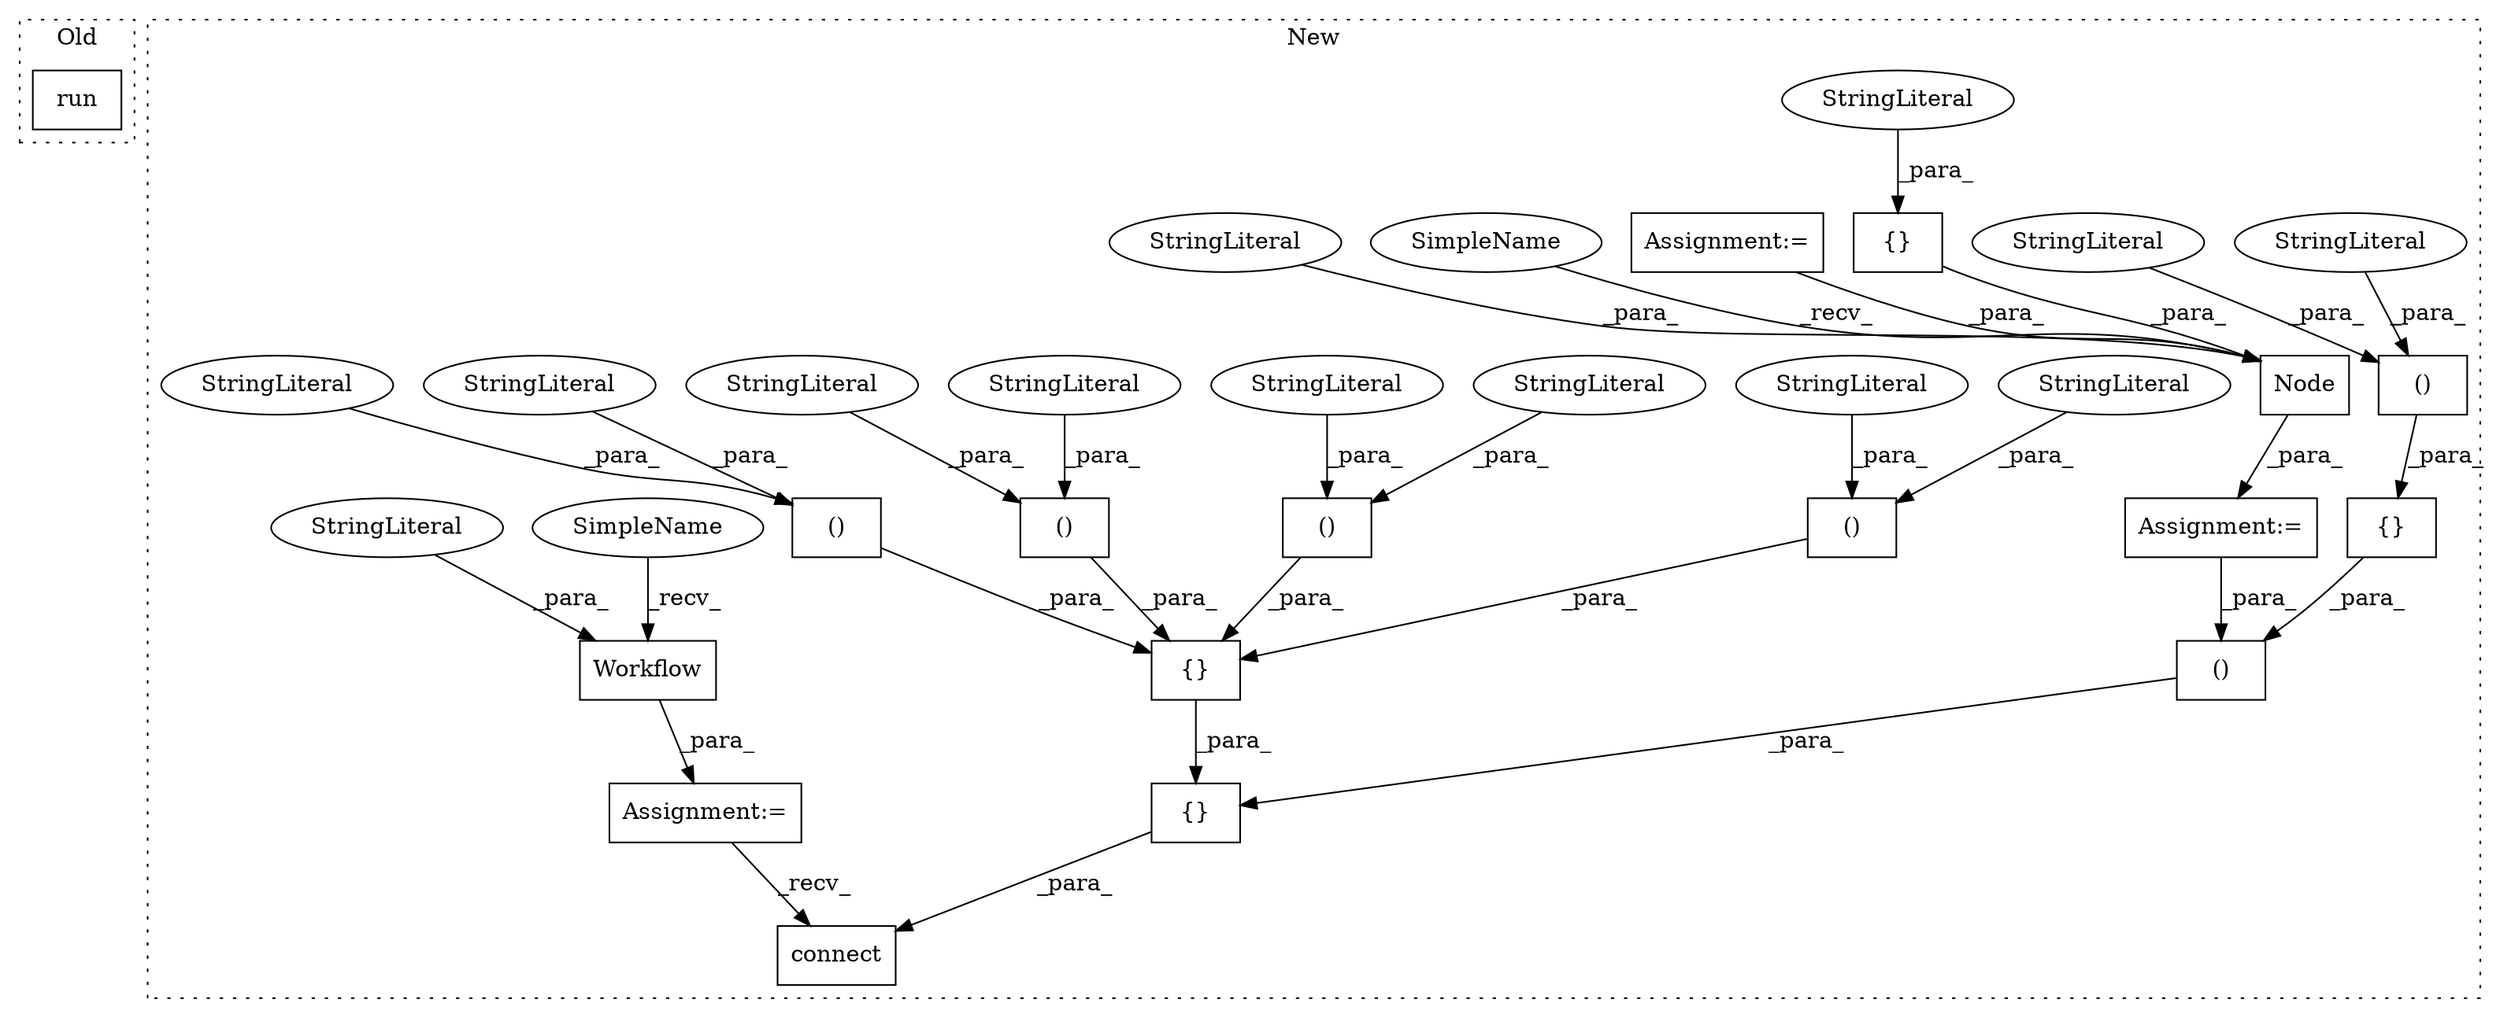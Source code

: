 digraph G {
subgraph cluster0 {
1 [label="run" a="32" s="9729" l="5" shape="box"];
label = "Old";
style="dotted";
}
subgraph cluster1 {
2 [label="Node" a="32" s="17191,17284" l="5,1" shape="box"];
3 [label="()" a="106" s="17554" l="89" shape="box"];
4 [label="{}" a="4" s="17221,17232" l="1,1" shape="box"];
5 [label="()" a="106" s="17608" l="33" shape="box"];
6 [label="{}" a="4" s="17327,17643" l="6,2" shape="box"];
7 [label="()" a="106" s="17388" l="36" shape="box"];
8 [label="{}" a="4" s="17382,17545" l="6,2" shape="box"];
9 [label="()" a="106" s="17466" l="33" shape="box"];
10 [label="{}" a="4" s="17602,17641" l="6,2" shape="box"];
11 [label="()" a="106" s="17506" l="39" shape="box"];
12 [label="Workflow" a="32" s="16304,16328" l="9,1" shape="box"];
13 [label="()" a="106" s="17431" l="28" shape="box"];
14 [label="StringLiteral" a="45" s="17222" l="10" shape="ellipse"];
15 [label="StringLiteral" a="45" s="17413" l="11" shape="ellipse"];
16 [label="StringLiteral" a="45" s="17388" l="12" shape="ellipse"];
17 [label="StringLiteral" a="45" s="17608" l="10" shape="ellipse"];
18 [label="StringLiteral" a="45" s="16313" l="15" shape="ellipse"];
19 [label="StringLiteral" a="45" s="17631" l="10" shape="ellipse"];
20 [label="StringLiteral" a="45" s="17450" l="9" shape="ellipse"];
21 [label="StringLiteral" a="45" s="17269" l="15" shape="ellipse"];
22 [label="StringLiteral" a="45" s="17466" l="10" shape="ellipse"];
23 [label="StringLiteral" a="45" s="17431" l="6" shape="ellipse"];
24 [label="StringLiteral" a="45" s="17506" l="10" shape="ellipse"];
25 [label="StringLiteral" a="45" s="17529" l="16" shape="ellipse"];
26 [label="StringLiteral" a="45" s="17489" l="10" shape="ellipse"];
27 [label="Assignment:=" a="7" s="16300" l="1" shape="box"];
28 [label="Assignment:=" a="7" s="15808" l="3" shape="box"];
29 [label="Assignment:=" a="7" s="17187" l="1" shape="box"];
30 [label="connect" a="32" s="17310,17645" l="8,1" shape="box"];
31 [label="SimpleName" a="42" s="17188" l="2" shape="ellipse"];
32 [label="SimpleName" a="42" s="16301" l="2" shape="ellipse"];
label = "New";
style="dotted";
}
2 -> 29 [label="_para_"];
3 -> 6 [label="_para_"];
4 -> 2 [label="_para_"];
5 -> 10 [label="_para_"];
6 -> 30 [label="_para_"];
7 -> 8 [label="_para_"];
8 -> 6 [label="_para_"];
9 -> 8 [label="_para_"];
10 -> 3 [label="_para_"];
11 -> 8 [label="_para_"];
12 -> 27 [label="_para_"];
13 -> 8 [label="_para_"];
14 -> 4 [label="_para_"];
15 -> 7 [label="_para_"];
16 -> 7 [label="_para_"];
17 -> 5 [label="_para_"];
18 -> 12 [label="_para_"];
19 -> 5 [label="_para_"];
20 -> 13 [label="_para_"];
21 -> 2 [label="_para_"];
22 -> 9 [label="_para_"];
23 -> 13 [label="_para_"];
24 -> 11 [label="_para_"];
25 -> 11 [label="_para_"];
26 -> 9 [label="_para_"];
27 -> 30 [label="_recv_"];
28 -> 2 [label="_para_"];
29 -> 3 [label="_para_"];
31 -> 2 [label="_recv_"];
32 -> 12 [label="_recv_"];
}